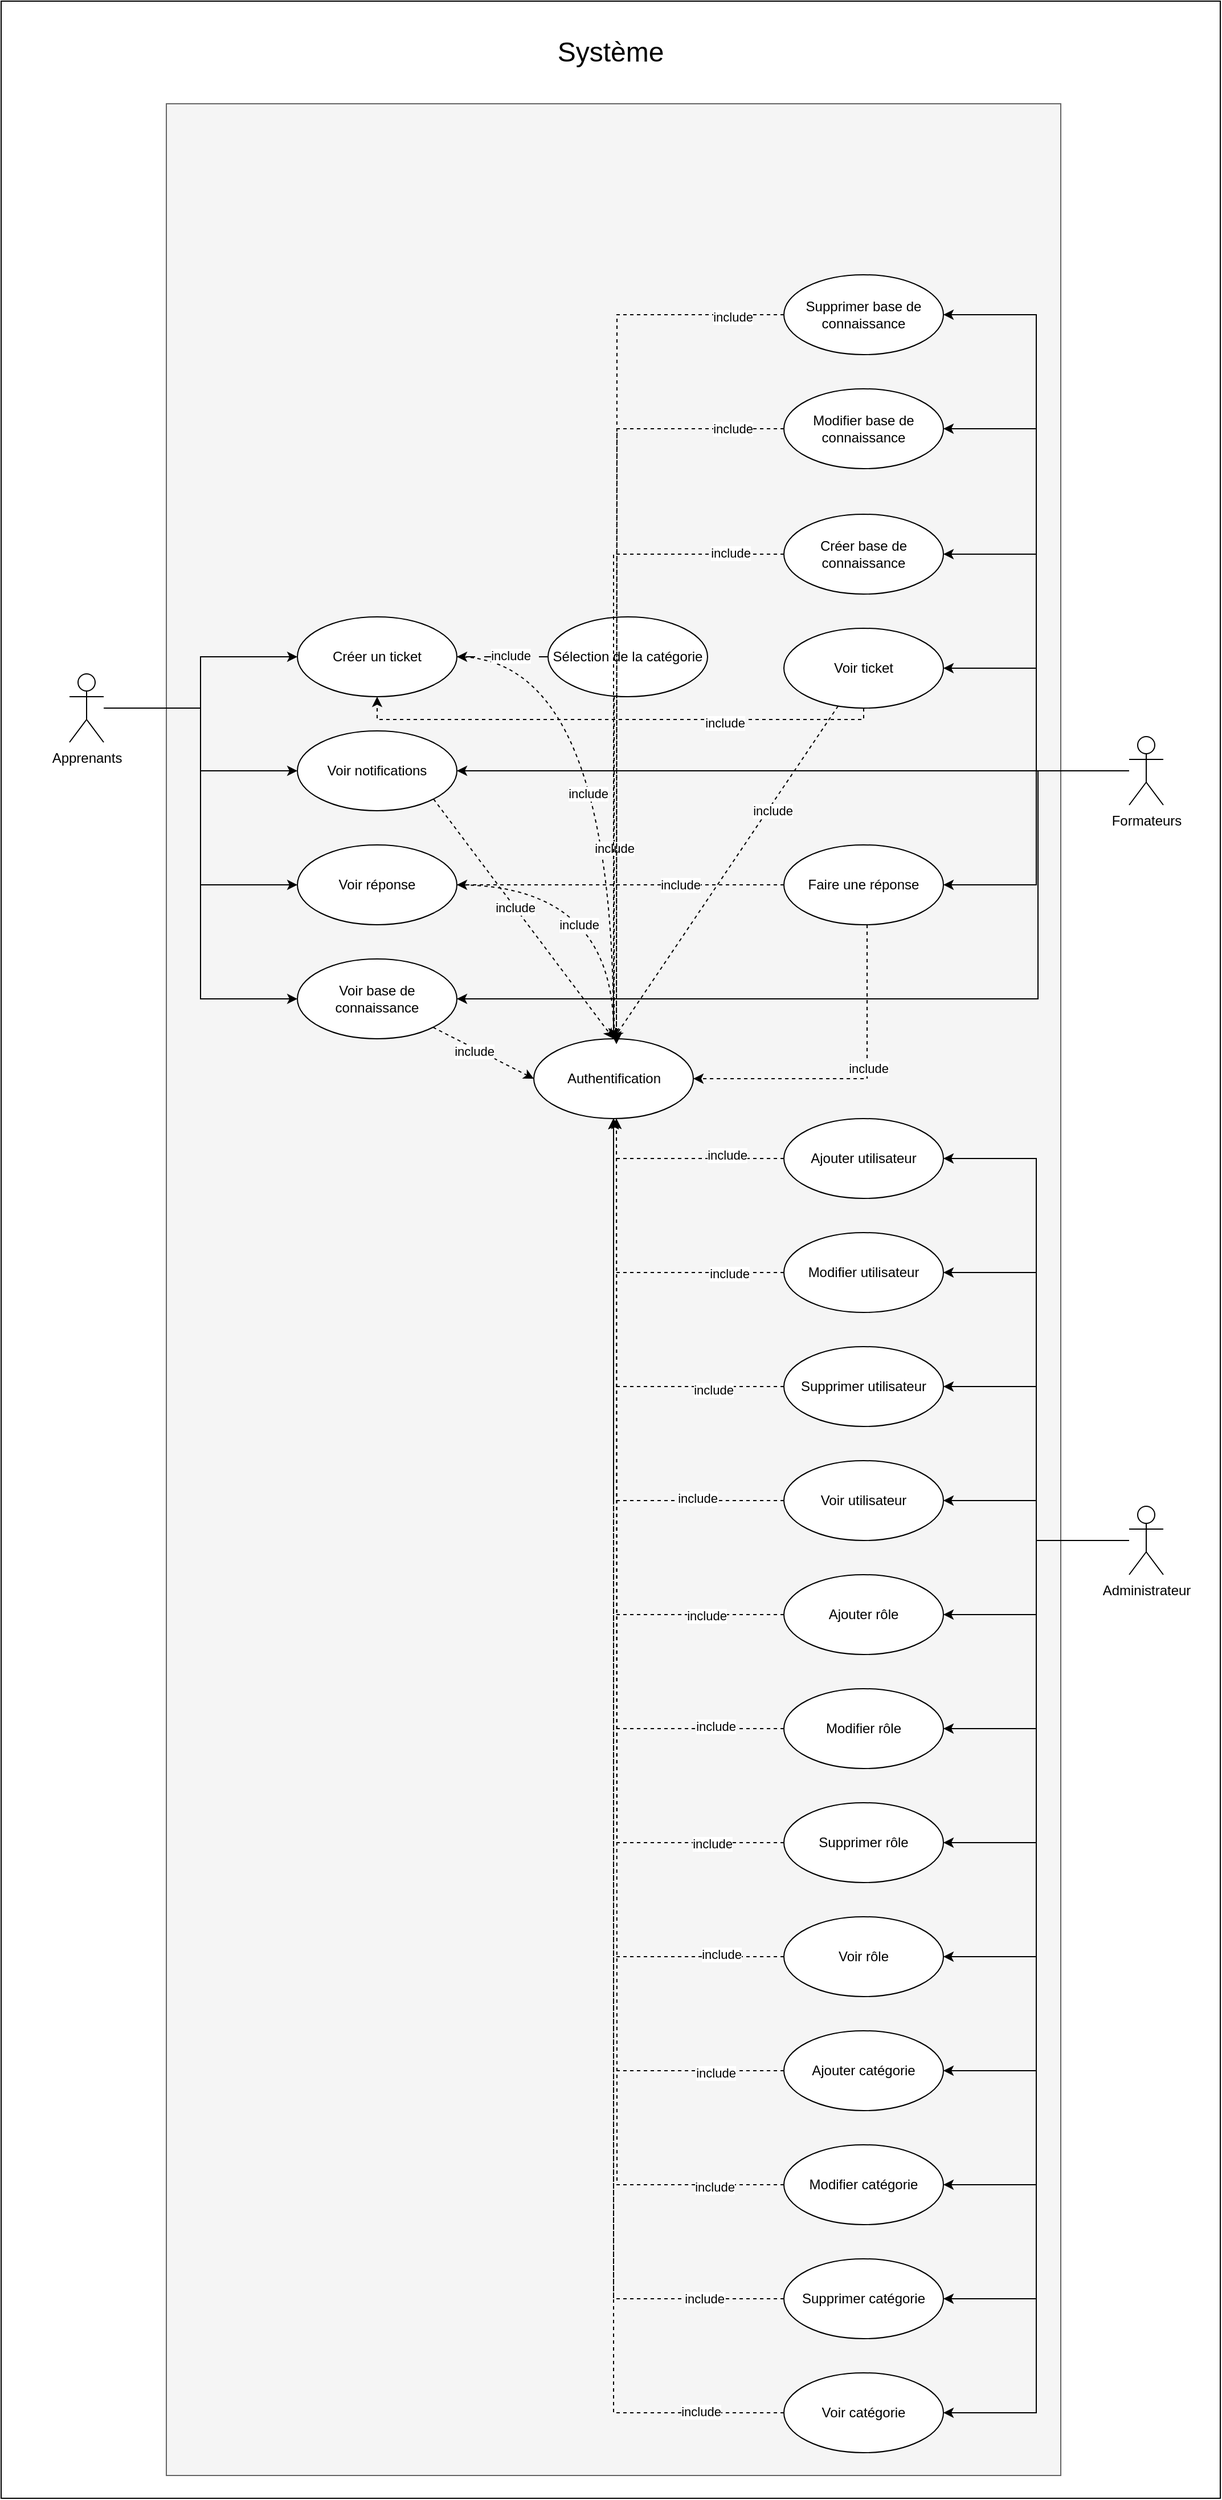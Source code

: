 <mxfile version="24.6.4" type="github">
  <diagram name="Page-1" id="a_KJF-R7G64jecmjtPI3">
    <mxGraphModel dx="1035" dy="1670" grid="1" gridSize="10" guides="1" tooltips="1" connect="1" arrows="1" fold="1" page="1" pageScale="1" pageWidth="827" pageHeight="1169" math="0" shadow="0">
      <root>
        <mxCell id="0" />
        <mxCell id="1" parent="0" />
        <mxCell id="jpVJKen0Qmn309Zhzjyx-4" value="" style="rounded=0;whiteSpace=wrap;html=1;" parent="1" vertex="1">
          <mxGeometry y="-460" width="1070" height="2190" as="geometry" />
        </mxCell>
        <mxCell id="jpVJKen0Qmn309Zhzjyx-5" value="" style="rounded=0;whiteSpace=wrap;html=1;fillColor=#f5f5f5;fontColor=#333333;strokeColor=#666666;" parent="1" vertex="1">
          <mxGeometry x="145" y="-370" width="785" height="2080" as="geometry" />
        </mxCell>
        <mxCell id="jpVJKen0Qmn309Zhzjyx-6" value="&lt;font style=&quot;font-size: 24px;&quot;&gt;Système&lt;/font&gt;" style="text;html=1;align=center;verticalAlign=middle;whiteSpace=wrap;rounded=0;" parent="1" vertex="1">
          <mxGeometry x="480" y="-430" width="110" height="30" as="geometry" />
        </mxCell>
        <mxCell id="jpVJKen0Qmn309Zhzjyx-43" style="edgeStyle=orthogonalEdgeStyle;rounded=0;orthogonalLoop=1;jettySize=auto;html=1;" parent="1" source="jpVJKen0Qmn309Zhzjyx-7" target="jpVJKen0Qmn309Zhzjyx-10" edge="1">
          <mxGeometry relative="1" as="geometry" />
        </mxCell>
        <mxCell id="jpVJKen0Qmn309Zhzjyx-44" style="edgeStyle=orthogonalEdgeStyle;rounded=0;orthogonalLoop=1;jettySize=auto;html=1;" parent="1" source="jpVJKen0Qmn309Zhzjyx-7" target="jpVJKen0Qmn309Zhzjyx-11" edge="1">
          <mxGeometry relative="1" as="geometry" />
        </mxCell>
        <mxCell id="jpVJKen0Qmn309Zhzjyx-45" style="edgeStyle=orthogonalEdgeStyle;rounded=0;orthogonalLoop=1;jettySize=auto;html=1;entryX=0;entryY=0.5;entryDx=0;entryDy=0;" parent="1" source="jpVJKen0Qmn309Zhzjyx-7" target="jpVJKen0Qmn309Zhzjyx-12" edge="1">
          <mxGeometry relative="1" as="geometry" />
        </mxCell>
        <mxCell id="jpVJKen0Qmn309Zhzjyx-46" style="edgeStyle=orthogonalEdgeStyle;rounded=0;orthogonalLoop=1;jettySize=auto;html=1;entryX=0;entryY=0.5;entryDx=0;entryDy=0;" parent="1" source="jpVJKen0Qmn309Zhzjyx-7" target="jpVJKen0Qmn309Zhzjyx-13" edge="1">
          <mxGeometry relative="1" as="geometry" />
        </mxCell>
        <mxCell id="jpVJKen0Qmn309Zhzjyx-7" value="Apprenants" style="shape=umlActor;verticalLabelPosition=bottom;verticalAlign=top;html=1;outlineConnect=0;" parent="1" vertex="1">
          <mxGeometry x="60" y="130" width="30" height="60" as="geometry" />
        </mxCell>
        <mxCell id="jpVJKen0Qmn309Zhzjyx-47" style="edgeStyle=orthogonalEdgeStyle;rounded=0;orthogonalLoop=1;jettySize=auto;html=1;entryX=1;entryY=0.5;entryDx=0;entryDy=0;" parent="1" source="jpVJKen0Qmn309Zhzjyx-8" target="jpVJKen0Qmn309Zhzjyx-30" edge="1">
          <mxGeometry relative="1" as="geometry" />
        </mxCell>
        <mxCell id="jpVJKen0Qmn309Zhzjyx-48" style="edgeStyle=orthogonalEdgeStyle;rounded=0;orthogonalLoop=1;jettySize=auto;html=1;entryX=1;entryY=0.5;entryDx=0;entryDy=0;" parent="1" source="jpVJKen0Qmn309Zhzjyx-8" target="jpVJKen0Qmn309Zhzjyx-31" edge="1">
          <mxGeometry relative="1" as="geometry" />
        </mxCell>
        <mxCell id="jpVJKen0Qmn309Zhzjyx-50" style="edgeStyle=orthogonalEdgeStyle;rounded=0;orthogonalLoop=1;jettySize=auto;html=1;" parent="1" source="jpVJKen0Qmn309Zhzjyx-8" target="jpVJKen0Qmn309Zhzjyx-11" edge="1">
          <mxGeometry relative="1" as="geometry" />
        </mxCell>
        <mxCell id="jpVJKen0Qmn309Zhzjyx-51" style="edgeStyle=orthogonalEdgeStyle;rounded=0;orthogonalLoop=1;jettySize=auto;html=1;entryX=1;entryY=0.5;entryDx=0;entryDy=0;" parent="1" source="jpVJKen0Qmn309Zhzjyx-8" target="jpVJKen0Qmn309Zhzjyx-13" edge="1">
          <mxGeometry relative="1" as="geometry">
            <Array as="points">
              <mxPoint x="910" y="215" />
              <mxPoint x="910" y="415" />
            </Array>
          </mxGeometry>
        </mxCell>
        <mxCell id="YIC2ijclVwNBks27Vdmv-5" style="edgeStyle=orthogonalEdgeStyle;rounded=0;orthogonalLoop=1;jettySize=auto;html=1;entryX=1;entryY=0.5;entryDx=0;entryDy=0;" edge="1" parent="1" source="jpVJKen0Qmn309Zhzjyx-8" target="YIC2ijclVwNBks27Vdmv-2">
          <mxGeometry relative="1" as="geometry" />
        </mxCell>
        <mxCell id="YIC2ijclVwNBks27Vdmv-6" style="edgeStyle=orthogonalEdgeStyle;rounded=0;orthogonalLoop=1;jettySize=auto;html=1;entryX=1;entryY=0.5;entryDx=0;entryDy=0;" edge="1" parent="1" source="jpVJKen0Qmn309Zhzjyx-8" target="YIC2ijclVwNBks27Vdmv-3">
          <mxGeometry relative="1" as="geometry" />
        </mxCell>
        <mxCell id="YIC2ijclVwNBks27Vdmv-7" style="edgeStyle=orthogonalEdgeStyle;rounded=0;orthogonalLoop=1;jettySize=auto;html=1;entryX=1;entryY=0.5;entryDx=0;entryDy=0;" edge="1" parent="1" source="jpVJKen0Qmn309Zhzjyx-8" target="YIC2ijclVwNBks27Vdmv-4">
          <mxGeometry relative="1" as="geometry" />
        </mxCell>
        <mxCell id="jpVJKen0Qmn309Zhzjyx-8" value="Formateurs" style="shape=umlActor;verticalLabelPosition=bottom;verticalAlign=top;html=1;outlineConnect=0;" parent="1" vertex="1">
          <mxGeometry x="990" y="185" width="30" height="60" as="geometry" />
        </mxCell>
        <mxCell id="jpVJKen0Qmn309Zhzjyx-35" style="edgeStyle=orthogonalEdgeStyle;rounded=0;orthogonalLoop=1;jettySize=auto;html=1;entryX=1;entryY=0.5;entryDx=0;entryDy=0;" parent="1" source="jpVJKen0Qmn309Zhzjyx-9" target="jpVJKen0Qmn309Zhzjyx-17" edge="1">
          <mxGeometry relative="1" as="geometry" />
        </mxCell>
        <mxCell id="jpVJKen0Qmn309Zhzjyx-36" style="edgeStyle=orthogonalEdgeStyle;rounded=0;orthogonalLoop=1;jettySize=auto;html=1;entryX=1;entryY=0.5;entryDx=0;entryDy=0;" parent="1" source="jpVJKen0Qmn309Zhzjyx-9" target="jpVJKen0Qmn309Zhzjyx-16" edge="1">
          <mxGeometry relative="1" as="geometry" />
        </mxCell>
        <mxCell id="jpVJKen0Qmn309Zhzjyx-37" style="edgeStyle=orthogonalEdgeStyle;rounded=0;orthogonalLoop=1;jettySize=auto;html=1;entryX=1;entryY=0.5;entryDx=0;entryDy=0;" parent="1" source="jpVJKen0Qmn309Zhzjyx-9" target="jpVJKen0Qmn309Zhzjyx-15" edge="1">
          <mxGeometry relative="1" as="geometry" />
        </mxCell>
        <mxCell id="jpVJKen0Qmn309Zhzjyx-38" style="edgeStyle=orthogonalEdgeStyle;rounded=0;orthogonalLoop=1;jettySize=auto;html=1;entryX=1;entryY=0.5;entryDx=0;entryDy=0;" parent="1" source="jpVJKen0Qmn309Zhzjyx-9" target="jpVJKen0Qmn309Zhzjyx-14" edge="1">
          <mxGeometry relative="1" as="geometry" />
        </mxCell>
        <mxCell id="jpVJKen0Qmn309Zhzjyx-39" style="edgeStyle=orthogonalEdgeStyle;rounded=0;orthogonalLoop=1;jettySize=auto;html=1;entryX=1;entryY=0.5;entryDx=0;entryDy=0;" parent="1" source="jpVJKen0Qmn309Zhzjyx-9" target="jpVJKen0Qmn309Zhzjyx-26" edge="1">
          <mxGeometry relative="1" as="geometry" />
        </mxCell>
        <mxCell id="jpVJKen0Qmn309Zhzjyx-40" style="edgeStyle=orthogonalEdgeStyle;rounded=0;orthogonalLoop=1;jettySize=auto;html=1;entryX=1;entryY=0.5;entryDx=0;entryDy=0;" parent="1" source="jpVJKen0Qmn309Zhzjyx-9" target="jpVJKen0Qmn309Zhzjyx-25" edge="1">
          <mxGeometry relative="1" as="geometry" />
        </mxCell>
        <mxCell id="jpVJKen0Qmn309Zhzjyx-41" style="edgeStyle=orthogonalEdgeStyle;rounded=0;orthogonalLoop=1;jettySize=auto;html=1;entryX=1;entryY=0.5;entryDx=0;entryDy=0;" parent="1" source="jpVJKen0Qmn309Zhzjyx-9" target="jpVJKen0Qmn309Zhzjyx-24" edge="1">
          <mxGeometry relative="1" as="geometry" />
        </mxCell>
        <mxCell id="jpVJKen0Qmn309Zhzjyx-42" style="edgeStyle=orthogonalEdgeStyle;rounded=0;orthogonalLoop=1;jettySize=auto;html=1;entryX=1;entryY=0.5;entryDx=0;entryDy=0;" parent="1" source="jpVJKen0Qmn309Zhzjyx-9" target="jpVJKen0Qmn309Zhzjyx-23" edge="1">
          <mxGeometry relative="1" as="geometry" />
        </mxCell>
        <mxCell id="2wMLGbDJbNt9hUACMo2q-5" style="edgeStyle=orthogonalEdgeStyle;rounded=0;orthogonalLoop=1;jettySize=auto;html=1;entryX=1;entryY=0.5;entryDx=0;entryDy=0;" parent="1" source="jpVJKen0Qmn309Zhzjyx-9" target="2wMLGbDJbNt9hUACMo2q-1" edge="1">
          <mxGeometry relative="1" as="geometry" />
        </mxCell>
        <mxCell id="2wMLGbDJbNt9hUACMo2q-6" style="edgeStyle=orthogonalEdgeStyle;rounded=0;orthogonalLoop=1;jettySize=auto;html=1;entryX=1;entryY=0.5;entryDx=0;entryDy=0;" parent="1" source="jpVJKen0Qmn309Zhzjyx-9" target="2wMLGbDJbNt9hUACMo2q-2" edge="1">
          <mxGeometry relative="1" as="geometry" />
        </mxCell>
        <mxCell id="2wMLGbDJbNt9hUACMo2q-7" style="edgeStyle=orthogonalEdgeStyle;rounded=0;orthogonalLoop=1;jettySize=auto;html=1;entryX=1;entryY=0.5;entryDx=0;entryDy=0;" parent="1" source="jpVJKen0Qmn309Zhzjyx-9" target="2wMLGbDJbNt9hUACMo2q-3" edge="1">
          <mxGeometry relative="1" as="geometry" />
        </mxCell>
        <mxCell id="2wMLGbDJbNt9hUACMo2q-8" style="edgeStyle=orthogonalEdgeStyle;rounded=0;orthogonalLoop=1;jettySize=auto;html=1;entryX=1;entryY=0.5;entryDx=0;entryDy=0;" parent="1" source="jpVJKen0Qmn309Zhzjyx-9" target="2wMLGbDJbNt9hUACMo2q-4" edge="1">
          <mxGeometry relative="1" as="geometry" />
        </mxCell>
        <mxCell id="jpVJKen0Qmn309Zhzjyx-9" value="Administrateur" style="shape=umlActor;verticalLabelPosition=bottom;verticalAlign=top;html=1;outlineConnect=0;" parent="1" vertex="1">
          <mxGeometry x="990" y="860" width="30" height="60" as="geometry" />
        </mxCell>
        <mxCell id="jpVJKen0Qmn309Zhzjyx-62" style="rounded=0;orthogonalLoop=1;jettySize=auto;html=1;entryX=0.5;entryY=0;entryDx=0;entryDy=0;edgeStyle=orthogonalEdgeStyle;curved=1;dashed=1;" parent="1" source="jpVJKen0Qmn309Zhzjyx-10" target="jpVJKen0Qmn309Zhzjyx-32" edge="1">
          <mxGeometry relative="1" as="geometry" />
        </mxCell>
        <mxCell id="jpVJKen0Qmn309Zhzjyx-63" value="include" style="edgeLabel;html=1;align=center;verticalAlign=middle;resizable=0;points=[];" parent="jpVJKen0Qmn309Zhzjyx-62" vertex="1" connectable="0">
          <mxGeometry x="0.089" y="-23" relative="1" as="geometry">
            <mxPoint as="offset" />
          </mxGeometry>
        </mxCell>
        <mxCell id="jpVJKen0Qmn309Zhzjyx-10" value="Créer un ticket" style="ellipse;whiteSpace=wrap;html=1;" parent="1" vertex="1">
          <mxGeometry x="260" y="80" width="140" height="70" as="geometry" />
        </mxCell>
        <mxCell id="jpVJKen0Qmn309Zhzjyx-60" style="rounded=0;orthogonalLoop=1;jettySize=auto;html=1;entryX=0.5;entryY=0;entryDx=0;entryDy=0;exitX=1;exitY=1;exitDx=0;exitDy=0;dashed=1;" parent="1" source="jpVJKen0Qmn309Zhzjyx-11" target="jpVJKen0Qmn309Zhzjyx-32" edge="1">
          <mxGeometry relative="1" as="geometry" />
        </mxCell>
        <mxCell id="jpVJKen0Qmn309Zhzjyx-61" value="include" style="edgeLabel;html=1;align=center;verticalAlign=middle;resizable=0;points=[];" parent="jpVJKen0Qmn309Zhzjyx-60" vertex="1" connectable="0">
          <mxGeometry x="-0.097" relative="1" as="geometry">
            <mxPoint as="offset" />
          </mxGeometry>
        </mxCell>
        <mxCell id="jpVJKen0Qmn309Zhzjyx-11" value="Voir notifications" style="ellipse;whiteSpace=wrap;html=1;" parent="1" vertex="1">
          <mxGeometry x="260" y="180" width="140" height="70" as="geometry" />
        </mxCell>
        <mxCell id="jpVJKen0Qmn309Zhzjyx-58" style="edgeStyle=orthogonalEdgeStyle;rounded=0;orthogonalLoop=1;jettySize=auto;html=1;dashed=1;curved=1;" parent="1" source="jpVJKen0Qmn309Zhzjyx-12" target="jpVJKen0Qmn309Zhzjyx-32" edge="1">
          <mxGeometry relative="1" as="geometry" />
        </mxCell>
        <mxCell id="jpVJKen0Qmn309Zhzjyx-67" value="include" style="edgeLabel;html=1;align=center;verticalAlign=middle;resizable=0;points=[];" parent="jpVJKen0Qmn309Zhzjyx-58" vertex="1" connectable="0">
          <mxGeometry x="0.266" y="-31" relative="1" as="geometry">
            <mxPoint as="offset" />
          </mxGeometry>
        </mxCell>
        <mxCell id="jpVJKen0Qmn309Zhzjyx-12" value="Voir réponse" style="ellipse;whiteSpace=wrap;html=1;" parent="1" vertex="1">
          <mxGeometry x="260" y="280" width="140" height="70" as="geometry" />
        </mxCell>
        <mxCell id="jpVJKen0Qmn309Zhzjyx-56" style="rounded=0;orthogonalLoop=1;jettySize=auto;html=1;entryX=0;entryY=0.5;entryDx=0;entryDy=0;dashed=1;" parent="1" source="jpVJKen0Qmn309Zhzjyx-13" target="jpVJKen0Qmn309Zhzjyx-32" edge="1">
          <mxGeometry relative="1" as="geometry" />
        </mxCell>
        <mxCell id="jpVJKen0Qmn309Zhzjyx-57" value="include" style="edgeLabel;html=1;align=center;verticalAlign=middle;resizable=0;points=[];" parent="jpVJKen0Qmn309Zhzjyx-56" vertex="1" connectable="0">
          <mxGeometry x="-0.171" y="-2" relative="1" as="geometry">
            <mxPoint as="offset" />
          </mxGeometry>
        </mxCell>
        <mxCell id="jpVJKen0Qmn309Zhzjyx-13" value="Voir base de connaissance" style="ellipse;whiteSpace=wrap;html=1;" parent="1" vertex="1">
          <mxGeometry x="260" y="380" width="140" height="70" as="geometry" />
        </mxCell>
        <mxCell id="jpVJKen0Qmn309Zhzjyx-80" style="edgeStyle=orthogonalEdgeStyle;rounded=0;orthogonalLoop=1;jettySize=auto;html=1;entryX=0.5;entryY=1;entryDx=0;entryDy=0;dashed=1;" parent="1" source="jpVJKen0Qmn309Zhzjyx-14" target="jpVJKen0Qmn309Zhzjyx-32" edge="1">
          <mxGeometry relative="1" as="geometry" />
        </mxCell>
        <mxCell id="jpVJKen0Qmn309Zhzjyx-88" value="include" style="edgeLabel;html=1;align=center;verticalAlign=middle;resizable=0;points=[];" parent="jpVJKen0Qmn309Zhzjyx-80" vertex="1" connectable="0">
          <mxGeometry x="-0.766" relative="1" as="geometry">
            <mxPoint y="1" as="offset" />
          </mxGeometry>
        </mxCell>
        <mxCell id="jpVJKen0Qmn309Zhzjyx-14" value="Ajouter&amp;nbsp;rôle" style="ellipse;whiteSpace=wrap;html=1;" parent="1" vertex="1">
          <mxGeometry x="687" y="920" width="140" height="70" as="geometry" />
        </mxCell>
        <mxCell id="jpVJKen0Qmn309Zhzjyx-81" style="edgeStyle=orthogonalEdgeStyle;rounded=0;orthogonalLoop=1;jettySize=auto;html=1;dashed=1;" parent="1" source="jpVJKen0Qmn309Zhzjyx-15" target="jpVJKen0Qmn309Zhzjyx-32" edge="1">
          <mxGeometry relative="1" as="geometry" />
        </mxCell>
        <mxCell id="jpVJKen0Qmn309Zhzjyx-89" value="include" style="edgeLabel;html=1;align=center;verticalAlign=middle;resizable=0;points=[];" parent="jpVJKen0Qmn309Zhzjyx-81" vertex="1" connectable="0">
          <mxGeometry x="-0.823" y="-2" relative="1" as="geometry">
            <mxPoint as="offset" />
          </mxGeometry>
        </mxCell>
        <mxCell id="jpVJKen0Qmn309Zhzjyx-15" value="Modifier&amp;nbsp;rôle" style="ellipse;whiteSpace=wrap;html=1;" parent="1" vertex="1">
          <mxGeometry x="687" y="1020" width="140" height="70" as="geometry" />
        </mxCell>
        <mxCell id="jpVJKen0Qmn309Zhzjyx-82" style="edgeStyle=orthogonalEdgeStyle;rounded=0;orthogonalLoop=1;jettySize=auto;html=1;dashed=1;" parent="1" source="jpVJKen0Qmn309Zhzjyx-16" edge="1">
          <mxGeometry relative="1" as="geometry">
            <mxPoint x="540" y="520" as="targetPoint" />
          </mxGeometry>
        </mxCell>
        <mxCell id="jpVJKen0Qmn309Zhzjyx-90" value="include" style="edgeLabel;html=1;align=center;verticalAlign=middle;resizable=0;points=[];" parent="jpVJKen0Qmn309Zhzjyx-82" vertex="1" connectable="0">
          <mxGeometry x="-0.838" relative="1" as="geometry">
            <mxPoint y="1" as="offset" />
          </mxGeometry>
        </mxCell>
        <mxCell id="jpVJKen0Qmn309Zhzjyx-16" value="Supprimer&amp;nbsp;rôle" style="ellipse;whiteSpace=wrap;html=1;" parent="1" vertex="1">
          <mxGeometry x="687" y="1120" width="140" height="70" as="geometry" />
        </mxCell>
        <mxCell id="jpVJKen0Qmn309Zhzjyx-83" style="edgeStyle=orthogonalEdgeStyle;rounded=0;orthogonalLoop=1;jettySize=auto;html=1;entryX=0.5;entryY=1;entryDx=0;entryDy=0;dashed=1;" parent="1" source="jpVJKen0Qmn309Zhzjyx-17" target="jpVJKen0Qmn309Zhzjyx-32" edge="1">
          <mxGeometry relative="1" as="geometry" />
        </mxCell>
        <mxCell id="jpVJKen0Qmn309Zhzjyx-91" value="include" style="edgeLabel;html=1;align=center;verticalAlign=middle;resizable=0;points=[];" parent="jpVJKen0Qmn309Zhzjyx-83" vertex="1" connectable="0">
          <mxGeometry x="-0.874" y="-2" relative="1" as="geometry">
            <mxPoint as="offset" />
          </mxGeometry>
        </mxCell>
        <mxCell id="jpVJKen0Qmn309Zhzjyx-17" value="Voir rôle" style="ellipse;whiteSpace=wrap;html=1;" parent="1" vertex="1">
          <mxGeometry x="687" y="1220" width="140" height="70" as="geometry" />
        </mxCell>
        <mxCell id="jpVJKen0Qmn309Zhzjyx-76" style="edgeStyle=orthogonalEdgeStyle;rounded=0;orthogonalLoop=1;jettySize=auto;html=1;entryX=0.5;entryY=1;entryDx=0;entryDy=0;dashed=1;" parent="1" source="jpVJKen0Qmn309Zhzjyx-23" target="jpVJKen0Qmn309Zhzjyx-32" edge="1">
          <mxGeometry relative="1" as="geometry" />
        </mxCell>
        <mxCell id="jpVJKen0Qmn309Zhzjyx-84" value="include" style="edgeLabel;html=1;align=center;verticalAlign=middle;resizable=0;points=[];" parent="jpVJKen0Qmn309Zhzjyx-76" vertex="1" connectable="0">
          <mxGeometry x="-0.45" y="-3" relative="1" as="geometry">
            <mxPoint as="offset" />
          </mxGeometry>
        </mxCell>
        <mxCell id="jpVJKen0Qmn309Zhzjyx-23" value="Ajouter utilisateur" style="ellipse;whiteSpace=wrap;html=1;" parent="1" vertex="1">
          <mxGeometry x="687" y="520" width="140" height="70" as="geometry" />
        </mxCell>
        <mxCell id="jpVJKen0Qmn309Zhzjyx-77" style="edgeStyle=orthogonalEdgeStyle;rounded=0;orthogonalLoop=1;jettySize=auto;html=1;entryX=0.5;entryY=1;entryDx=0;entryDy=0;dashed=1;" parent="1" source="jpVJKen0Qmn309Zhzjyx-24" target="jpVJKen0Qmn309Zhzjyx-32" edge="1">
          <mxGeometry relative="1" as="geometry" />
        </mxCell>
        <mxCell id="jpVJKen0Qmn309Zhzjyx-85" value="include" style="edgeLabel;html=1;align=center;verticalAlign=middle;resizable=0;points=[];" parent="jpVJKen0Qmn309Zhzjyx-77" vertex="1" connectable="0">
          <mxGeometry x="-0.661" relative="1" as="geometry">
            <mxPoint y="1" as="offset" />
          </mxGeometry>
        </mxCell>
        <mxCell id="jpVJKen0Qmn309Zhzjyx-24" value="Modifier utilisateur" style="ellipse;whiteSpace=wrap;html=1;" parent="1" vertex="1">
          <mxGeometry x="687" y="620" width="140" height="70" as="geometry" />
        </mxCell>
        <mxCell id="jpVJKen0Qmn309Zhzjyx-78" style="edgeStyle=orthogonalEdgeStyle;rounded=0;orthogonalLoop=1;jettySize=auto;html=1;entryX=0.5;entryY=1;entryDx=0;entryDy=0;dashed=1;" parent="1" source="jpVJKen0Qmn309Zhzjyx-25" target="jpVJKen0Qmn309Zhzjyx-32" edge="1">
          <mxGeometry relative="1" as="geometry" />
        </mxCell>
        <mxCell id="jpVJKen0Qmn309Zhzjyx-86" value="include" style="edgeLabel;html=1;align=center;verticalAlign=middle;resizable=0;points=[];" parent="jpVJKen0Qmn309Zhzjyx-78" vertex="1" connectable="0">
          <mxGeometry x="-0.677" y="3" relative="1" as="geometry">
            <mxPoint as="offset" />
          </mxGeometry>
        </mxCell>
        <mxCell id="jpVJKen0Qmn309Zhzjyx-25" value="Supprimer utilisateur" style="ellipse;whiteSpace=wrap;html=1;" parent="1" vertex="1">
          <mxGeometry x="687" y="720" width="140" height="70" as="geometry" />
        </mxCell>
        <mxCell id="jpVJKen0Qmn309Zhzjyx-79" style="edgeStyle=orthogonalEdgeStyle;rounded=0;orthogonalLoop=1;jettySize=auto;html=1;entryX=0.5;entryY=1;entryDx=0;entryDy=0;dashed=1;" parent="1" source="jpVJKen0Qmn309Zhzjyx-26" target="jpVJKen0Qmn309Zhzjyx-32" edge="1">
          <mxGeometry relative="1" as="geometry" />
        </mxCell>
        <mxCell id="jpVJKen0Qmn309Zhzjyx-87" value="include" style="edgeLabel;html=1;align=center;verticalAlign=middle;resizable=0;points=[];" parent="jpVJKen0Qmn309Zhzjyx-79" vertex="1" connectable="0">
          <mxGeometry x="-0.687" y="-2" relative="1" as="geometry">
            <mxPoint as="offset" />
          </mxGeometry>
        </mxCell>
        <mxCell id="jpVJKen0Qmn309Zhzjyx-26" value="Voir utilisateur" style="ellipse;whiteSpace=wrap;html=1;" parent="1" vertex="1">
          <mxGeometry x="687" y="820" width="140" height="70" as="geometry" />
        </mxCell>
        <mxCell id="jpVJKen0Qmn309Zhzjyx-52" style="edgeStyle=orthogonalEdgeStyle;rounded=0;orthogonalLoop=1;jettySize=auto;html=1;dashed=1;" parent="1" source="jpVJKen0Qmn309Zhzjyx-29" target="jpVJKen0Qmn309Zhzjyx-32" edge="1">
          <mxGeometry relative="1" as="geometry">
            <Array as="points">
              <mxPoint x="538" y="230" />
              <mxPoint x="538" y="230" />
            </Array>
          </mxGeometry>
        </mxCell>
        <mxCell id="jpVJKen0Qmn309Zhzjyx-55" value="include" style="edgeLabel;html=1;align=center;verticalAlign=middle;resizable=0;points=[];" parent="jpVJKen0Qmn309Zhzjyx-52" vertex="1" connectable="0">
          <mxGeometry x="-0.114" relative="1" as="geometry">
            <mxPoint as="offset" />
          </mxGeometry>
        </mxCell>
        <mxCell id="jpVJKen0Qmn309Zhzjyx-53" style="edgeStyle=orthogonalEdgeStyle;rounded=0;orthogonalLoop=1;jettySize=auto;html=1;dashed=1;dashPattern=8 8;" parent="1" source="jpVJKen0Qmn309Zhzjyx-29" target="jpVJKen0Qmn309Zhzjyx-10" edge="1">
          <mxGeometry relative="1" as="geometry" />
        </mxCell>
        <mxCell id="jpVJKen0Qmn309Zhzjyx-54" value="include" style="edgeLabel;html=1;align=center;verticalAlign=middle;resizable=0;points=[];" parent="jpVJKen0Qmn309Zhzjyx-53" vertex="1" connectable="0">
          <mxGeometry x="-0.175" y="-1" relative="1" as="geometry">
            <mxPoint as="offset" />
          </mxGeometry>
        </mxCell>
        <mxCell id="jpVJKen0Qmn309Zhzjyx-29" value="Sélection de la catégorie" style="ellipse;whiteSpace=wrap;html=1;" parent="1" vertex="1">
          <mxGeometry x="480" y="80" width="140" height="70" as="geometry" />
        </mxCell>
        <mxCell id="jpVJKen0Qmn309Zhzjyx-72" style="rounded=0;orthogonalLoop=1;jettySize=auto;html=1;entryX=0.5;entryY=0;entryDx=0;entryDy=0;dashed=1;" parent="1" source="jpVJKen0Qmn309Zhzjyx-30" target="jpVJKen0Qmn309Zhzjyx-32" edge="1">
          <mxGeometry relative="1" as="geometry" />
        </mxCell>
        <mxCell id="jpVJKen0Qmn309Zhzjyx-73" value="include" style="edgeLabel;html=1;align=center;verticalAlign=middle;resizable=0;points=[];" parent="jpVJKen0Qmn309Zhzjyx-72" vertex="1" connectable="0">
          <mxGeometry x="-0.383" y="3" relative="1" as="geometry">
            <mxPoint as="offset" />
          </mxGeometry>
        </mxCell>
        <mxCell id="jpVJKen0Qmn309Zhzjyx-74" style="edgeStyle=orthogonalEdgeStyle;rounded=0;orthogonalLoop=1;jettySize=auto;html=1;entryX=0.5;entryY=1;entryDx=0;entryDy=0;exitX=0.5;exitY=1;exitDx=0;exitDy=0;dashed=1;" parent="1" source="jpVJKen0Qmn309Zhzjyx-30" target="jpVJKen0Qmn309Zhzjyx-10" edge="1">
          <mxGeometry relative="1" as="geometry">
            <Array as="points">
              <mxPoint x="757" y="170" />
              <mxPoint x="330" y="170" />
            </Array>
          </mxGeometry>
        </mxCell>
        <mxCell id="jpVJKen0Qmn309Zhzjyx-75" value="include" style="edgeLabel;html=1;align=center;verticalAlign=middle;resizable=0;points=[];" parent="jpVJKen0Qmn309Zhzjyx-74" vertex="1" connectable="0">
          <mxGeometry x="-0.423" y="3" relative="1" as="geometry">
            <mxPoint as="offset" />
          </mxGeometry>
        </mxCell>
        <mxCell id="jpVJKen0Qmn309Zhzjyx-30" value="Voir ticket" style="ellipse;whiteSpace=wrap;html=1;" parent="1" vertex="1">
          <mxGeometry x="687" y="90" width="140" height="70" as="geometry" />
        </mxCell>
        <mxCell id="jpVJKen0Qmn309Zhzjyx-70" style="edgeStyle=orthogonalEdgeStyle;rounded=0;orthogonalLoop=1;jettySize=auto;html=1;entryX=1;entryY=0.5;entryDx=0;entryDy=0;dashed=1;" parent="1" source="jpVJKen0Qmn309Zhzjyx-31" target="jpVJKen0Qmn309Zhzjyx-32" edge="1">
          <mxGeometry relative="1" as="geometry">
            <Array as="points">
              <mxPoint x="760" y="485" />
            </Array>
          </mxGeometry>
        </mxCell>
        <mxCell id="jpVJKen0Qmn309Zhzjyx-71" value="include" style="edgeLabel;html=1;align=center;verticalAlign=middle;resizable=0;points=[];" parent="jpVJKen0Qmn309Zhzjyx-70" vertex="1" connectable="0">
          <mxGeometry x="-0.127" y="1" relative="1" as="geometry">
            <mxPoint as="offset" />
          </mxGeometry>
        </mxCell>
        <mxCell id="jpVJKen0Qmn309Zhzjyx-92" style="edgeStyle=orthogonalEdgeStyle;rounded=0;orthogonalLoop=1;jettySize=auto;html=1;entryX=1;entryY=0.5;entryDx=0;entryDy=0;dashed=1;" parent="1" source="jpVJKen0Qmn309Zhzjyx-31" target="jpVJKen0Qmn309Zhzjyx-12" edge="1">
          <mxGeometry relative="1" as="geometry" />
        </mxCell>
        <mxCell id="jpVJKen0Qmn309Zhzjyx-93" value="include" style="edgeLabel;html=1;align=center;verticalAlign=middle;resizable=0;points=[];" parent="jpVJKen0Qmn309Zhzjyx-92" vertex="1" connectable="0">
          <mxGeometry x="-0.366" relative="1" as="geometry">
            <mxPoint as="offset" />
          </mxGeometry>
        </mxCell>
        <mxCell id="jpVJKen0Qmn309Zhzjyx-31" value="Faire une réponse" style="ellipse;whiteSpace=wrap;html=1;" parent="1" vertex="1">
          <mxGeometry x="687" y="280" width="140" height="70" as="geometry" />
        </mxCell>
        <mxCell id="jpVJKen0Qmn309Zhzjyx-32" value="Authentification" style="ellipse;whiteSpace=wrap;html=1;" parent="1" vertex="1">
          <mxGeometry x="467.5" y="450" width="140" height="70" as="geometry" />
        </mxCell>
        <mxCell id="2wMLGbDJbNt9hUACMo2q-9" style="edgeStyle=orthogonalEdgeStyle;rounded=0;orthogonalLoop=1;jettySize=auto;html=1;entryX=0.5;entryY=1;entryDx=0;entryDy=0;dashed=1;" parent="1" source="2wMLGbDJbNt9hUACMo2q-1" target="jpVJKen0Qmn309Zhzjyx-32" edge="1">
          <mxGeometry relative="1" as="geometry" />
        </mxCell>
        <mxCell id="2wMLGbDJbNt9hUACMo2q-13" value="include" style="edgeLabel;html=1;align=center;verticalAlign=middle;resizable=0;points=[];" parent="2wMLGbDJbNt9hUACMo2q-9" vertex="1" connectable="0">
          <mxGeometry x="-0.878" y="2" relative="1" as="geometry">
            <mxPoint as="offset" />
          </mxGeometry>
        </mxCell>
        <mxCell id="2wMLGbDJbNt9hUACMo2q-1" value="Ajouter&amp;nbsp;catégorie" style="ellipse;whiteSpace=wrap;html=1;" parent="1" vertex="1">
          <mxGeometry x="687" y="1320" width="140" height="70" as="geometry" />
        </mxCell>
        <mxCell id="2wMLGbDJbNt9hUACMo2q-10" style="edgeStyle=orthogonalEdgeStyle;rounded=0;orthogonalLoop=1;jettySize=auto;html=1;dashed=1;" parent="1" source="2wMLGbDJbNt9hUACMo2q-2" edge="1">
          <mxGeometry relative="1" as="geometry">
            <mxPoint x="540" y="520" as="targetPoint" />
          </mxGeometry>
        </mxCell>
        <mxCell id="2wMLGbDJbNt9hUACMo2q-14" value="include" style="edgeLabel;html=1;align=center;verticalAlign=middle;resizable=0;points=[];" parent="2wMLGbDJbNt9hUACMo2q-10" vertex="1" connectable="0">
          <mxGeometry x="-0.887" y="2" relative="1" as="geometry">
            <mxPoint as="offset" />
          </mxGeometry>
        </mxCell>
        <mxCell id="2wMLGbDJbNt9hUACMo2q-2" value="Modifier catégorie" style="ellipse;whiteSpace=wrap;html=1;" parent="1" vertex="1">
          <mxGeometry x="687" y="1420" width="140" height="70" as="geometry" />
        </mxCell>
        <mxCell id="2wMLGbDJbNt9hUACMo2q-11" style="edgeStyle=orthogonalEdgeStyle;rounded=0;orthogonalLoop=1;jettySize=auto;html=1;entryX=0.5;entryY=1;entryDx=0;entryDy=0;dashed=1;" parent="1" source="2wMLGbDJbNt9hUACMo2q-3" target="jpVJKen0Qmn309Zhzjyx-32" edge="1">
          <mxGeometry relative="1" as="geometry" />
        </mxCell>
        <mxCell id="2wMLGbDJbNt9hUACMo2q-15" value="include" style="edgeLabel;html=1;align=center;verticalAlign=middle;resizable=0;points=[];" parent="2wMLGbDJbNt9hUACMo2q-11" vertex="1" connectable="0">
          <mxGeometry x="-0.881" relative="1" as="geometry">
            <mxPoint as="offset" />
          </mxGeometry>
        </mxCell>
        <mxCell id="2wMLGbDJbNt9hUACMo2q-3" value="Supprimer catégorie" style="ellipse;whiteSpace=wrap;html=1;" parent="1" vertex="1">
          <mxGeometry x="687" y="1520" width="140" height="70" as="geometry" />
        </mxCell>
        <mxCell id="2wMLGbDJbNt9hUACMo2q-12" style="edgeStyle=orthogonalEdgeStyle;rounded=0;orthogonalLoop=1;jettySize=auto;html=1;entryX=0.5;entryY=1;entryDx=0;entryDy=0;dashed=1;" parent="1" source="2wMLGbDJbNt9hUACMo2q-4" target="jpVJKen0Qmn309Zhzjyx-32" edge="1">
          <mxGeometry relative="1" as="geometry" />
        </mxCell>
        <mxCell id="2wMLGbDJbNt9hUACMo2q-16" value="include" style="edgeLabel;html=1;align=center;verticalAlign=middle;resizable=0;points=[];" parent="2wMLGbDJbNt9hUACMo2q-12" vertex="1" connectable="0">
          <mxGeometry x="-0.886" y="-1" relative="1" as="geometry">
            <mxPoint as="offset" />
          </mxGeometry>
        </mxCell>
        <mxCell id="2wMLGbDJbNt9hUACMo2q-4" value="Voir catégorie" style="ellipse;whiteSpace=wrap;html=1;" parent="1" vertex="1">
          <mxGeometry x="687" y="1620" width="140" height="70" as="geometry" />
        </mxCell>
        <mxCell id="YIC2ijclVwNBks27Vdmv-8" style="edgeStyle=orthogonalEdgeStyle;rounded=0;orthogonalLoop=1;jettySize=auto;html=1;entryX=0.5;entryY=0;entryDx=0;entryDy=0;dashed=1;" edge="1" parent="1" source="YIC2ijclVwNBks27Vdmv-2" target="jpVJKen0Qmn309Zhzjyx-32">
          <mxGeometry relative="1" as="geometry" />
        </mxCell>
        <mxCell id="YIC2ijclVwNBks27Vdmv-13" value="include" style="edgeLabel;html=1;align=center;verticalAlign=middle;resizable=0;points=[];" vertex="1" connectable="0" parent="YIC2ijclVwNBks27Vdmv-8">
          <mxGeometry x="-0.837" y="-1" relative="1" as="geometry">
            <mxPoint as="offset" />
          </mxGeometry>
        </mxCell>
        <mxCell id="YIC2ijclVwNBks27Vdmv-2" value="Créer base de connaissance" style="ellipse;whiteSpace=wrap;html=1;" vertex="1" parent="1">
          <mxGeometry x="687" y="-10" width="140" height="70" as="geometry" />
        </mxCell>
        <mxCell id="YIC2ijclVwNBks27Vdmv-9" style="edgeStyle=orthogonalEdgeStyle;rounded=0;orthogonalLoop=1;jettySize=auto;html=1;dashed=1;" edge="1" parent="1" source="YIC2ijclVwNBks27Vdmv-3">
          <mxGeometry relative="1" as="geometry">
            <mxPoint x="540" y="452.353" as="targetPoint" />
          </mxGeometry>
        </mxCell>
        <mxCell id="YIC2ijclVwNBks27Vdmv-12" value="include" style="edgeLabel;html=1;align=center;verticalAlign=middle;resizable=0;points=[];" vertex="1" connectable="0" parent="YIC2ijclVwNBks27Vdmv-9">
          <mxGeometry x="-0.867" relative="1" as="geometry">
            <mxPoint as="offset" />
          </mxGeometry>
        </mxCell>
        <mxCell id="YIC2ijclVwNBks27Vdmv-3" value="Modifier base de connaissance" style="ellipse;whiteSpace=wrap;html=1;" vertex="1" parent="1">
          <mxGeometry x="687" y="-120" width="140" height="70" as="geometry" />
        </mxCell>
        <mxCell id="YIC2ijclVwNBks27Vdmv-10" style="edgeStyle=orthogonalEdgeStyle;rounded=0;orthogonalLoop=1;jettySize=auto;html=1;dashed=1;" edge="1" parent="1" source="YIC2ijclVwNBks27Vdmv-4">
          <mxGeometry relative="1" as="geometry">
            <mxPoint x="540" y="454.706" as="targetPoint" />
          </mxGeometry>
        </mxCell>
        <mxCell id="YIC2ijclVwNBks27Vdmv-11" value="include" style="edgeLabel;html=1;align=center;verticalAlign=middle;resizable=0;points=[];" vertex="1" connectable="0" parent="YIC2ijclVwNBks27Vdmv-10">
          <mxGeometry x="-0.884" y="2" relative="1" as="geometry">
            <mxPoint as="offset" />
          </mxGeometry>
        </mxCell>
        <mxCell id="YIC2ijclVwNBks27Vdmv-4" value="Supprimer base de connaissance" style="ellipse;whiteSpace=wrap;html=1;" vertex="1" parent="1">
          <mxGeometry x="687" y="-220" width="140" height="70" as="geometry" />
        </mxCell>
      </root>
    </mxGraphModel>
  </diagram>
</mxfile>
